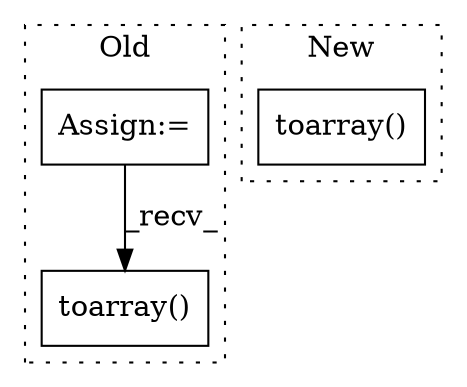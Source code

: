 digraph G {
subgraph cluster0 {
1 [label="toarray()" a="75" s="2191" l="76" shape="box"];
3 [label="Assign:=" a="68" s="2146" l="3" shape="box"];
label = "Old";
style="dotted";
}
subgraph cluster1 {
2 [label="toarray()" a="75" s="3775" l="102" shape="box"];
label = "New";
style="dotted";
}
3 -> 1 [label="_recv_"];
}
